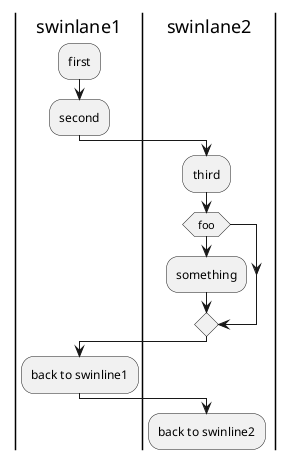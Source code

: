 {
  "sha1": "cdo8kckc8wf35vdsfa994gnb1gw59t0",
  "insertion": {
    "when": "2024-06-01T09:03:01.299Z",
    "user": "plantuml@gmail.com"
  }
}
@startuml
|swinlane1|
:first;
:second;
|swinlane2|
:third;
if (foo) then
:something;
endif
|swinlane1|
:back to swinline1;
|swinlane2|
:back to swinline2;
@enduml
